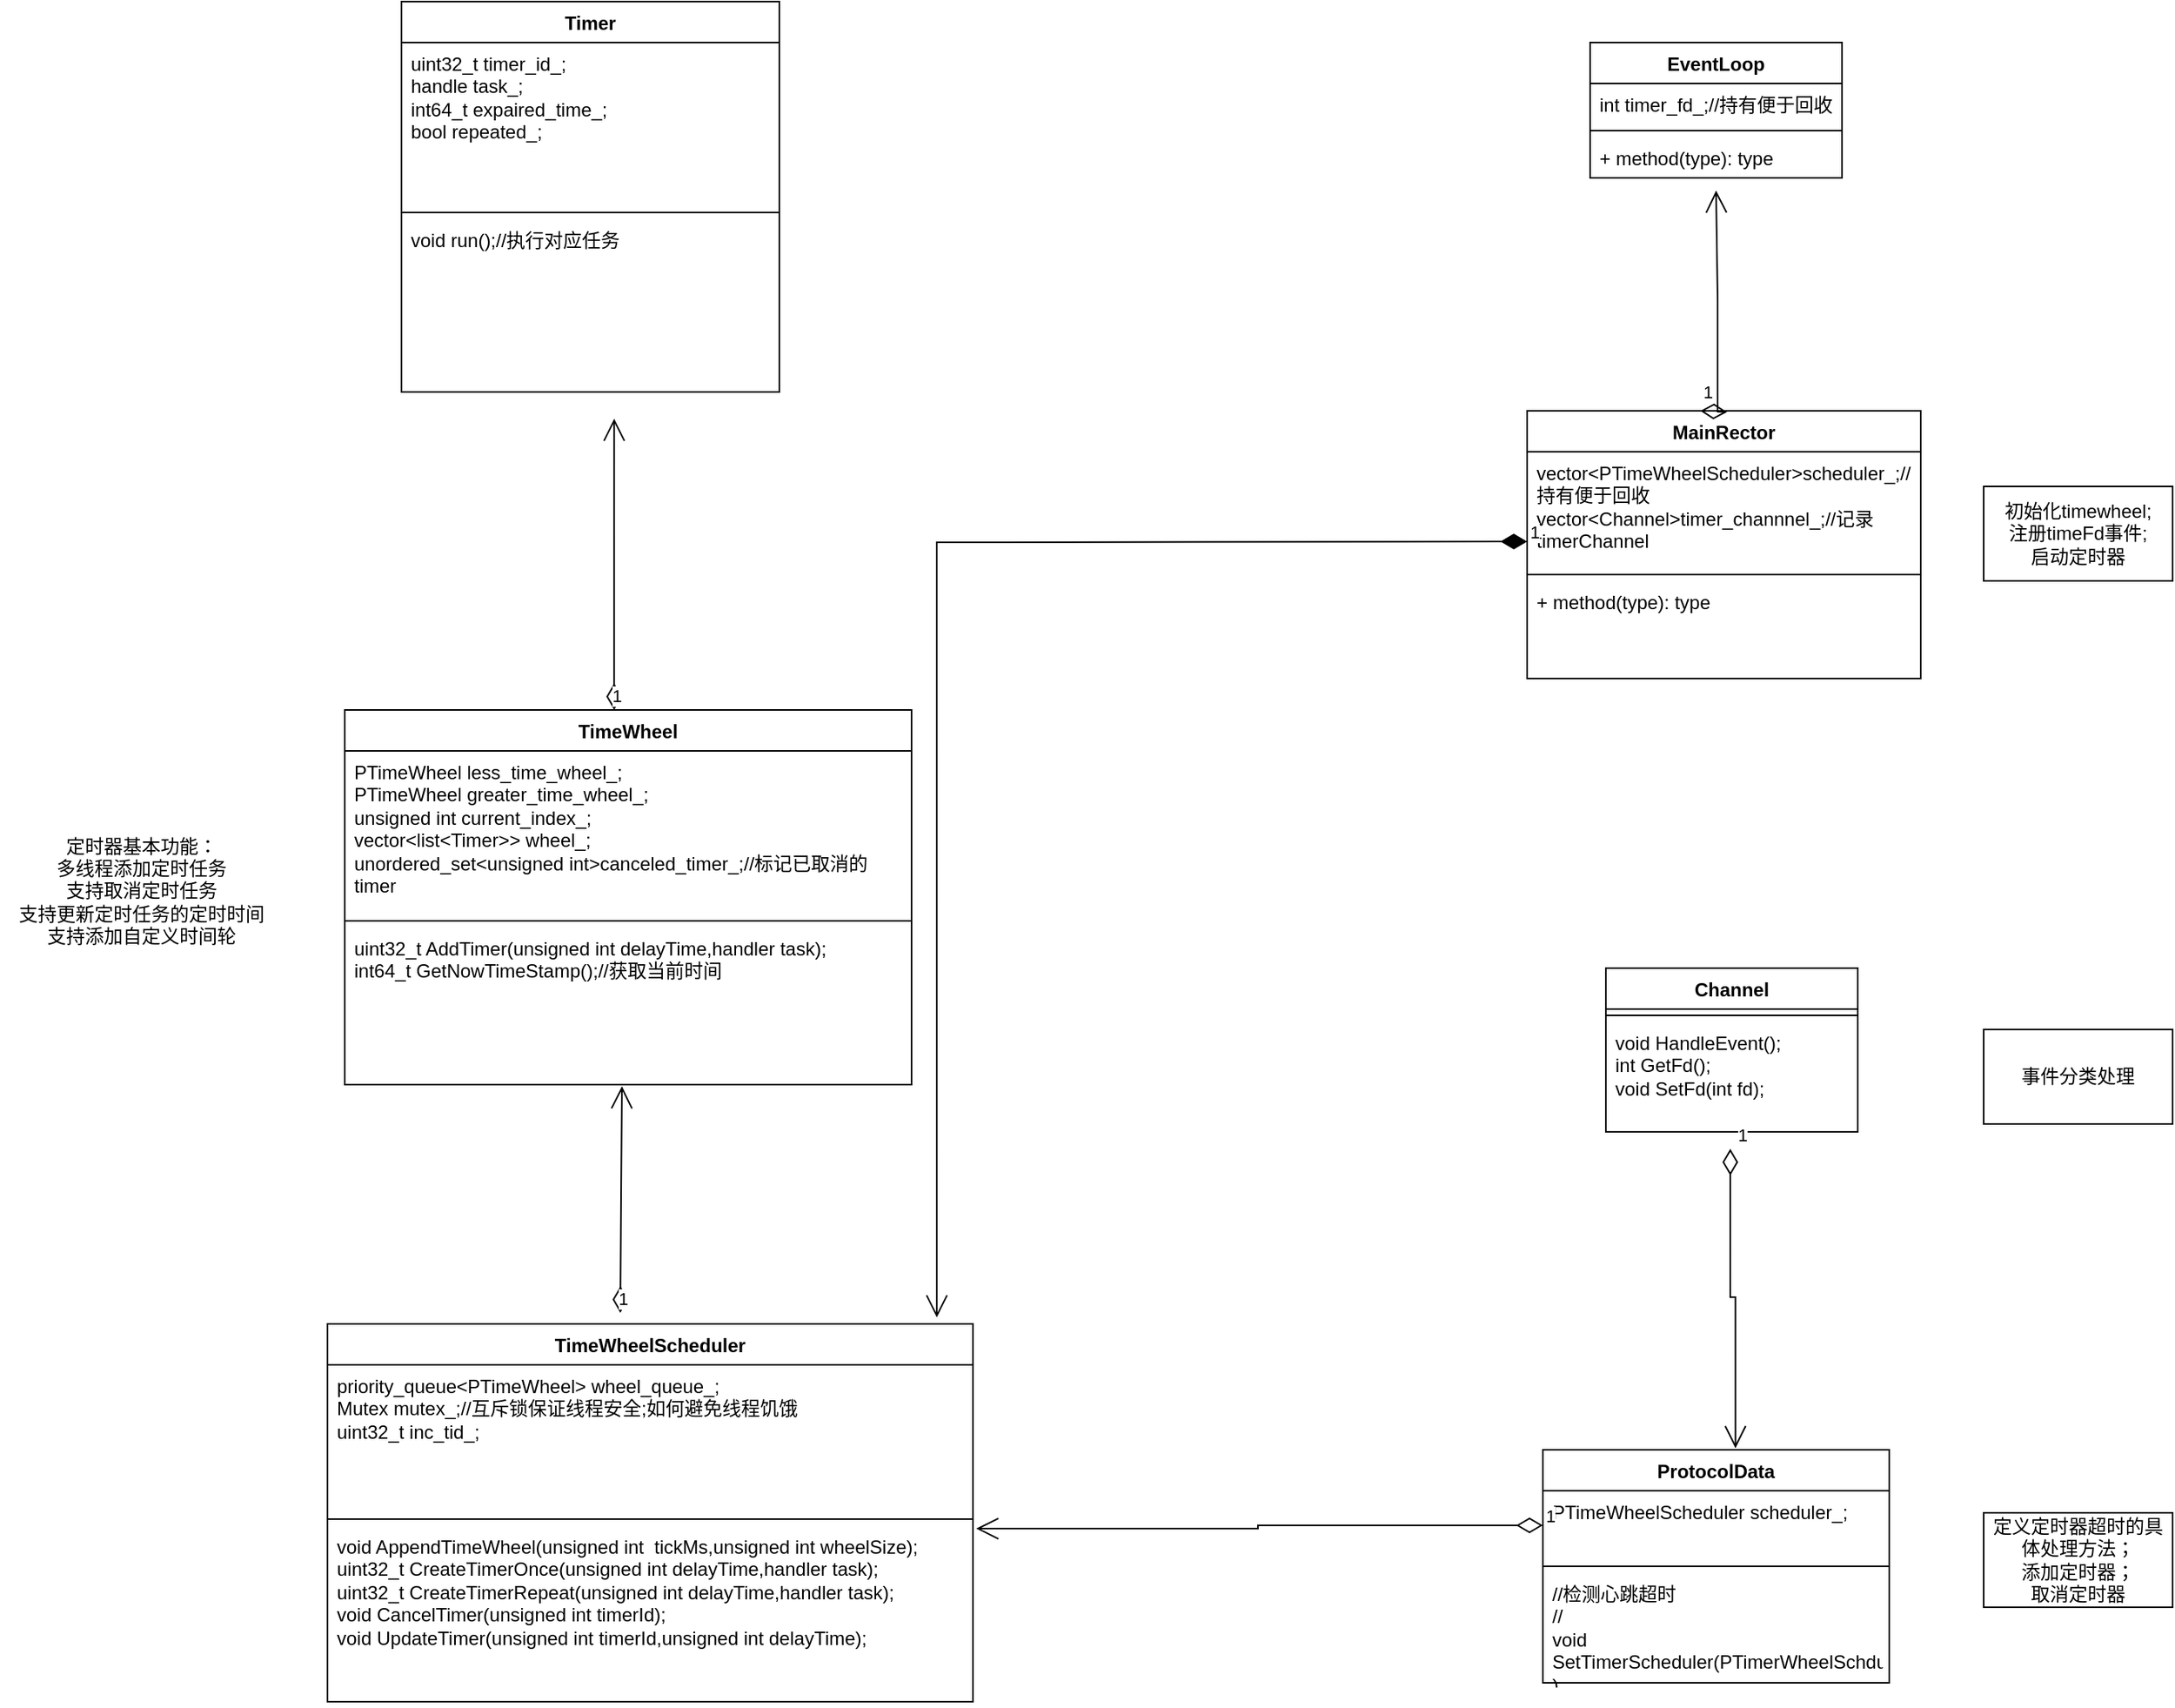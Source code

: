<mxfile version="24.0.5" type="github">
  <diagram id="C5RBs43oDa-KdzZeNtuy" name="Page-1">
    <mxGraphModel dx="1386" dy="759" grid="1" gridSize="10" guides="1" tooltips="1" connect="1" arrows="1" fold="1" page="1" pageScale="1" pageWidth="827" pageHeight="1169" math="0" shadow="0">
      <root>
        <mxCell id="WIyWlLk6GJQsqaUBKTNV-0" />
        <mxCell id="WIyWlLk6GJQsqaUBKTNV-1" parent="WIyWlLk6GJQsqaUBKTNV-0" />
        <mxCell id="grgvb3Z_mrA8_dYUjFH6-4" value="定时器基本功能：&lt;div&gt;多线程添加定时任务&lt;/div&gt;&lt;div&gt;支持取消定时任务&lt;/div&gt;&lt;div&gt;支持更新定时任务的定时时间&lt;/div&gt;&lt;div&gt;支持添加自定义时间轮&lt;/div&gt;" style="text;html=1;align=center;verticalAlign=middle;whiteSpace=wrap;rounded=0;" parent="WIyWlLk6GJQsqaUBKTNV-1" vertex="1">
          <mxGeometry x="10" y="535" width="180" height="100" as="geometry" />
        </mxCell>
        <mxCell id="grgvb3Z_mrA8_dYUjFH6-5" value="TimeWheelScheduler" style="swimlane;fontStyle=1;align=center;verticalAlign=top;childLayout=stackLayout;horizontal=1;startSize=26;horizontalStack=0;resizeParent=1;resizeParentMax=0;resizeLast=0;collapsible=1;marginBottom=0;whiteSpace=wrap;html=1;" parent="WIyWlLk6GJQsqaUBKTNV-1" vertex="1">
          <mxGeometry x="218" y="860" width="410" height="240" as="geometry" />
        </mxCell>
        <mxCell id="grgvb3Z_mrA8_dYUjFH6-6" value="priority_queue&amp;lt;PTimeWheel&amp;gt; wheel_queue_;&lt;div&gt;Mutex mutex_;//互斥锁保证线程安全;如何避免线程饥饿&lt;/div&gt;&lt;div&gt;&lt;span style=&quot;background-color: initial;&quot;&gt;uint32_t&lt;/span&gt;&amp;nbsp;inc_tid_;&lt;/div&gt;&lt;div&gt;&lt;br&gt;&lt;/div&gt;" style="text;strokeColor=none;fillColor=none;align=left;verticalAlign=top;spacingLeft=4;spacingRight=4;overflow=hidden;rotatable=0;points=[[0,0.5],[1,0.5]];portConstraint=eastwest;whiteSpace=wrap;html=1;" parent="grgvb3Z_mrA8_dYUjFH6-5" vertex="1">
          <mxGeometry y="26" width="410" height="94" as="geometry" />
        </mxCell>
        <mxCell id="grgvb3Z_mrA8_dYUjFH6-7" value="" style="line;strokeWidth=1;fillColor=none;align=left;verticalAlign=middle;spacingTop=-1;spacingLeft=3;spacingRight=3;rotatable=0;labelPosition=right;points=[];portConstraint=eastwest;strokeColor=inherit;" parent="grgvb3Z_mrA8_dYUjFH6-5" vertex="1">
          <mxGeometry y="120" width="410" height="8" as="geometry" />
        </mxCell>
        <mxCell id="grgvb3Z_mrA8_dYUjFH6-8" value="void AppendTimeWheel(unsigned int&amp;nbsp; tickMs,unsigned int wheelSize);&lt;br&gt;&lt;div&gt;&lt;span style=&quot;background-color: initial;&quot;&gt;uint32_t&lt;/span&gt;&amp;nbsp;CreateTimerOnce(unsigned int delayTime,handler task);&lt;/div&gt;&lt;div&gt;&lt;span style=&quot;background-color: initial;&quot;&gt;uint32_t&lt;/span&gt;&amp;nbsp;CreateTimerRepeat(unsigned int delayTime,handler task);&lt;br&gt;&lt;/div&gt;&lt;div&gt;void CancelTimer(unsigned int timerId);&lt;/div&gt;&lt;div&gt;void UpdateTimer(&lt;span style=&quot;background-color: initial;&quot;&gt;unsigned int timerId,unsigned int delayTime&lt;/span&gt;&lt;span style=&quot;background-color: initial;&quot;&gt;);&lt;/span&gt;&lt;/div&gt;" style="text;strokeColor=none;fillColor=none;align=left;verticalAlign=top;spacingLeft=4;spacingRight=4;overflow=hidden;rotatable=0;points=[[0,0.5],[1,0.5]];portConstraint=eastwest;whiteSpace=wrap;html=1;" parent="grgvb3Z_mrA8_dYUjFH6-5" vertex="1">
          <mxGeometry y="128" width="410" height="112" as="geometry" />
        </mxCell>
        <mxCell id="grgvb3Z_mrA8_dYUjFH6-19" value="1" style="endArrow=open;html=1;endSize=12;startArrow=diamondThin;startSize=14;startFill=0;edgeStyle=orthogonalEdgeStyle;align=left;verticalAlign=bottom;rounded=0;entryX=0.489;entryY=1.01;entryDx=0;entryDy=0;entryPerimeter=0;" parent="grgvb3Z_mrA8_dYUjFH6-5" target="grgvb3Z_mrA8_dYUjFH6-12" edge="1">
          <mxGeometry x="-1" y="3" relative="1" as="geometry">
            <mxPoint x="186" y="-7" as="sourcePoint" />
            <mxPoint x="346" y="-7" as="targetPoint" />
          </mxGeometry>
        </mxCell>
        <mxCell id="grgvb3Z_mrA8_dYUjFH6-9" value="TimeWheel" style="swimlane;fontStyle=1;align=center;verticalAlign=top;childLayout=stackLayout;horizontal=1;startSize=26;horizontalStack=0;resizeParent=1;resizeParentMax=0;resizeLast=0;collapsible=1;marginBottom=0;whiteSpace=wrap;html=1;" parent="WIyWlLk6GJQsqaUBKTNV-1" vertex="1">
          <mxGeometry x="229" y="470" width="360" height="238" as="geometry" />
        </mxCell>
        <mxCell id="grgvb3Z_mrA8_dYUjFH6-10" value="PTimeWheel less_time_wheel_;&lt;div&gt;PTimeWheel greater_time_wheel_;&lt;br&gt;&lt;/div&gt;&lt;div&gt;unsigned int current_index_;&lt;/div&gt;&lt;div&gt;vector&amp;lt;list&amp;lt;Timer&amp;gt;&amp;gt; wheel_;&lt;/div&gt;&lt;div&gt;unordered_set&amp;lt;unsigned int&amp;gt;canceled_timer_;//标记已取消的timer&lt;/div&gt;" style="text;strokeColor=none;fillColor=none;align=left;verticalAlign=top;spacingLeft=4;spacingRight=4;overflow=hidden;rotatable=0;points=[[0,0.5],[1,0.5]];portConstraint=eastwest;whiteSpace=wrap;html=1;" parent="grgvb3Z_mrA8_dYUjFH6-9" vertex="1">
          <mxGeometry y="26" width="360" height="104" as="geometry" />
        </mxCell>
        <mxCell id="grgvb3Z_mrA8_dYUjFH6-11" value="" style="line;strokeWidth=1;fillColor=none;align=left;verticalAlign=middle;spacingTop=-1;spacingLeft=3;spacingRight=3;rotatable=0;labelPosition=right;points=[];portConstraint=eastwest;strokeColor=inherit;" parent="grgvb3Z_mrA8_dYUjFH6-9" vertex="1">
          <mxGeometry y="130" width="360" height="8" as="geometry" />
        </mxCell>
        <mxCell id="grgvb3Z_mrA8_dYUjFH6-12" value="uint32_t AddTimer(unsigned int delayTime,handler task);&lt;div&gt;int64_t GetNowTimeStamp();//获取当前时间&lt;/div&gt;&lt;div&gt;&lt;br&gt;&lt;/div&gt;&lt;div&gt;&lt;br&gt;&lt;/div&gt;" style="text;strokeColor=none;fillColor=none;align=left;verticalAlign=top;spacingLeft=4;spacingRight=4;overflow=hidden;rotatable=0;points=[[0,0.5],[1,0.5]];portConstraint=eastwest;whiteSpace=wrap;html=1;" parent="grgvb3Z_mrA8_dYUjFH6-9" vertex="1">
          <mxGeometry y="138" width="360" height="100" as="geometry" />
        </mxCell>
        <mxCell id="grgvb3Z_mrA8_dYUjFH6-13" value="Timer" style="swimlane;fontStyle=1;align=center;verticalAlign=top;childLayout=stackLayout;horizontal=1;startSize=26;horizontalStack=0;resizeParent=1;resizeParentMax=0;resizeLast=0;collapsible=1;marginBottom=0;whiteSpace=wrap;html=1;" parent="WIyWlLk6GJQsqaUBKTNV-1" vertex="1">
          <mxGeometry x="265" y="20" width="240" height="248" as="geometry" />
        </mxCell>
        <mxCell id="grgvb3Z_mrA8_dYUjFH6-14" value="uint32_t&amp;nbsp;timer_id_;&lt;div&gt;handle task_;&lt;/div&gt;&lt;div&gt;int64_t expaired_time_;&lt;/div&gt;&lt;div&gt;bool repeated_;&lt;/div&gt;" style="text;strokeColor=none;fillColor=none;align=left;verticalAlign=top;spacingLeft=4;spacingRight=4;overflow=hidden;rotatable=0;points=[[0,0.5],[1,0.5]];portConstraint=eastwest;whiteSpace=wrap;html=1;" parent="grgvb3Z_mrA8_dYUjFH6-13" vertex="1">
          <mxGeometry y="26" width="240" height="104" as="geometry" />
        </mxCell>
        <mxCell id="grgvb3Z_mrA8_dYUjFH6-15" value="" style="line;strokeWidth=1;fillColor=none;align=left;verticalAlign=middle;spacingTop=-1;spacingLeft=3;spacingRight=3;rotatable=0;labelPosition=right;points=[];portConstraint=eastwest;strokeColor=inherit;" parent="grgvb3Z_mrA8_dYUjFH6-13" vertex="1">
          <mxGeometry y="130" width="240" height="8" as="geometry" />
        </mxCell>
        <mxCell id="grgvb3Z_mrA8_dYUjFH6-16" value="void run();//执行对应任务" style="text;strokeColor=none;fillColor=none;align=left;verticalAlign=top;spacingLeft=4;spacingRight=4;overflow=hidden;rotatable=0;points=[[0,0.5],[1,0.5]];portConstraint=eastwest;whiteSpace=wrap;html=1;" parent="grgvb3Z_mrA8_dYUjFH6-13" vertex="1">
          <mxGeometry y="138" width="240" height="110" as="geometry" />
        </mxCell>
        <mxCell id="grgvb3Z_mrA8_dYUjFH6-18" value="1" style="endArrow=open;html=1;endSize=12;startArrow=diamondThin;startSize=14;startFill=0;edgeStyle=orthogonalEdgeStyle;align=left;verticalAlign=bottom;rounded=0;entryX=0.563;entryY=1.154;entryDx=0;entryDy=0;entryPerimeter=0;" parent="WIyWlLk6GJQsqaUBKTNV-1" source="grgvb3Z_mrA8_dYUjFH6-9" target="grgvb3Z_mrA8_dYUjFH6-16" edge="1">
          <mxGeometry x="-1" y="3" relative="1" as="geometry">
            <mxPoint x="410" y="430" as="sourcePoint" />
            <mxPoint x="570" y="430" as="targetPoint" />
            <Array as="points">
              <mxPoint x="400" y="360" />
            </Array>
          </mxGeometry>
        </mxCell>
        <mxCell id="WIjCyXSgkmX-POsPcoma-0" value="ProtocolData" style="swimlane;fontStyle=1;align=center;verticalAlign=top;childLayout=stackLayout;horizontal=1;startSize=26;horizontalStack=0;resizeParent=1;resizeParentMax=0;resizeLast=0;collapsible=1;marginBottom=0;whiteSpace=wrap;html=1;" vertex="1" parent="WIyWlLk6GJQsqaUBKTNV-1">
          <mxGeometry x="990" y="940" width="220" height="148" as="geometry" />
        </mxCell>
        <mxCell id="WIjCyXSgkmX-POsPcoma-1" value="PTimeWheelScheduler scheduler_;" style="text;strokeColor=none;fillColor=none;align=left;verticalAlign=top;spacingLeft=4;spacingRight=4;overflow=hidden;rotatable=0;points=[[0,0.5],[1,0.5]];portConstraint=eastwest;whiteSpace=wrap;html=1;" vertex="1" parent="WIjCyXSgkmX-POsPcoma-0">
          <mxGeometry y="26" width="220" height="44" as="geometry" />
        </mxCell>
        <mxCell id="WIjCyXSgkmX-POsPcoma-2" value="" style="line;strokeWidth=1;fillColor=none;align=left;verticalAlign=middle;spacingTop=-1;spacingLeft=3;spacingRight=3;rotatable=0;labelPosition=right;points=[];portConstraint=eastwest;strokeColor=inherit;" vertex="1" parent="WIjCyXSgkmX-POsPcoma-0">
          <mxGeometry y="70" width="220" height="8" as="geometry" />
        </mxCell>
        <mxCell id="WIjCyXSgkmX-POsPcoma-3" value="//检测心跳超时&lt;div&gt;//&lt;/div&gt;&lt;div&gt;void SetTimerScheduler(PTimerWheelSchduler )&lt;/div&gt;" style="text;strokeColor=none;fillColor=none;align=left;verticalAlign=top;spacingLeft=4;spacingRight=4;overflow=hidden;rotatable=0;points=[[0,0.5],[1,0.5]];portConstraint=eastwest;whiteSpace=wrap;html=1;" vertex="1" parent="WIjCyXSgkmX-POsPcoma-0">
          <mxGeometry y="78" width="220" height="70" as="geometry" />
        </mxCell>
        <mxCell id="WIjCyXSgkmX-POsPcoma-8" value="Channel" style="swimlane;fontStyle=1;align=center;verticalAlign=top;childLayout=stackLayout;horizontal=1;startSize=26;horizontalStack=0;resizeParent=1;resizeParentMax=0;resizeLast=0;collapsible=1;marginBottom=0;whiteSpace=wrap;html=1;" vertex="1" parent="WIyWlLk6GJQsqaUBKTNV-1">
          <mxGeometry x="1030" y="634" width="160" height="104" as="geometry" />
        </mxCell>
        <mxCell id="WIjCyXSgkmX-POsPcoma-10" value="" style="line;strokeWidth=1;fillColor=none;align=left;verticalAlign=middle;spacingTop=-1;spacingLeft=3;spacingRight=3;rotatable=0;labelPosition=right;points=[];portConstraint=eastwest;strokeColor=inherit;" vertex="1" parent="WIjCyXSgkmX-POsPcoma-8">
          <mxGeometry y="26" width="160" height="8" as="geometry" />
        </mxCell>
        <mxCell id="WIjCyXSgkmX-POsPcoma-11" value="void HandleEvent();&lt;div&gt;int GetFd();&lt;/div&gt;&lt;div&gt;void SetFd(int fd);&lt;/div&gt;" style="text;strokeColor=none;fillColor=none;align=left;verticalAlign=top;spacingLeft=4;spacingRight=4;overflow=hidden;rotatable=0;points=[[0,0.5],[1,0.5]];portConstraint=eastwest;whiteSpace=wrap;html=1;" vertex="1" parent="WIjCyXSgkmX-POsPcoma-8">
          <mxGeometry y="34" width="160" height="70" as="geometry" />
        </mxCell>
        <mxCell id="WIjCyXSgkmX-POsPcoma-12" value="MainRector" style="swimlane;fontStyle=1;align=center;verticalAlign=top;childLayout=stackLayout;horizontal=1;startSize=26;horizontalStack=0;resizeParent=1;resizeParentMax=0;resizeLast=0;collapsible=1;marginBottom=0;whiteSpace=wrap;html=1;" vertex="1" parent="WIyWlLk6GJQsqaUBKTNV-1">
          <mxGeometry x="980" y="280" width="250" height="170" as="geometry" />
        </mxCell>
        <mxCell id="WIjCyXSgkmX-POsPcoma-13" value="&lt;div&gt;vector&amp;lt;PTimeWheelScheduler&amp;gt;scheduler_;//持有便于回收&lt;/div&gt;&lt;div&gt;vector&amp;lt;Channel&amp;gt;timer_channnel_;//记录timerChannel&lt;/div&gt;" style="text;strokeColor=none;fillColor=none;align=left;verticalAlign=top;spacingLeft=4;spacingRight=4;overflow=hidden;rotatable=0;points=[[0,0.5],[1,0.5]];portConstraint=eastwest;whiteSpace=wrap;html=1;" vertex="1" parent="WIjCyXSgkmX-POsPcoma-12">
          <mxGeometry y="26" width="250" height="74" as="geometry" />
        </mxCell>
        <mxCell id="WIjCyXSgkmX-POsPcoma-14" value="" style="line;strokeWidth=1;fillColor=none;align=left;verticalAlign=middle;spacingTop=-1;spacingLeft=3;spacingRight=3;rotatable=0;labelPosition=right;points=[];portConstraint=eastwest;strokeColor=inherit;" vertex="1" parent="WIjCyXSgkmX-POsPcoma-12">
          <mxGeometry y="100" width="250" height="8" as="geometry" />
        </mxCell>
        <mxCell id="WIjCyXSgkmX-POsPcoma-15" value="+ method(type): type" style="text;strokeColor=none;fillColor=none;align=left;verticalAlign=top;spacingLeft=4;spacingRight=4;overflow=hidden;rotatable=0;points=[[0,0.5],[1,0.5]];portConstraint=eastwest;whiteSpace=wrap;html=1;" vertex="1" parent="WIjCyXSgkmX-POsPcoma-12">
          <mxGeometry y="108" width="250" height="62" as="geometry" />
        </mxCell>
        <mxCell id="WIjCyXSgkmX-POsPcoma-16" value="1" style="endArrow=open;html=1;endSize=12;startArrow=diamondThin;startSize=14;startFill=1;edgeStyle=orthogonalEdgeStyle;align=left;verticalAlign=bottom;rounded=0;entryX=0.944;entryY=-0.017;entryDx=0;entryDy=0;entryPerimeter=0;" edge="1" parent="WIyWlLk6GJQsqaUBKTNV-1" target="grgvb3Z_mrA8_dYUjFH6-5">
          <mxGeometry x="-1" y="3" relative="1" as="geometry">
            <mxPoint x="980" y="363.04" as="sourcePoint" />
            <mxPoint x="797.09" y="708" as="targetPoint" />
          </mxGeometry>
        </mxCell>
        <mxCell id="WIjCyXSgkmX-POsPcoma-17" value="初始化timewheel;&lt;div&gt;注册timeFd事件;&lt;/div&gt;&lt;div&gt;启动定时器&lt;/div&gt;" style="rounded=0;whiteSpace=wrap;html=1;" vertex="1" parent="WIyWlLk6GJQsqaUBKTNV-1">
          <mxGeometry x="1270" y="328" width="120" height="60" as="geometry" />
        </mxCell>
        <mxCell id="WIjCyXSgkmX-POsPcoma-18" value="EventLoop" style="swimlane;fontStyle=1;align=center;verticalAlign=top;childLayout=stackLayout;horizontal=1;startSize=26;horizontalStack=0;resizeParent=1;resizeParentMax=0;resizeLast=0;collapsible=1;marginBottom=0;whiteSpace=wrap;html=1;" vertex="1" parent="WIyWlLk6GJQsqaUBKTNV-1">
          <mxGeometry x="1020" y="46" width="160" height="86" as="geometry" />
        </mxCell>
        <mxCell id="WIjCyXSgkmX-POsPcoma-19" value="int timer_fd_;//持有便于回收" style="text;strokeColor=none;fillColor=none;align=left;verticalAlign=top;spacingLeft=4;spacingRight=4;overflow=hidden;rotatable=0;points=[[0,0.5],[1,0.5]];portConstraint=eastwest;whiteSpace=wrap;html=1;" vertex="1" parent="WIjCyXSgkmX-POsPcoma-18">
          <mxGeometry y="26" width="160" height="26" as="geometry" />
        </mxCell>
        <mxCell id="WIjCyXSgkmX-POsPcoma-20" value="" style="line;strokeWidth=1;fillColor=none;align=left;verticalAlign=middle;spacingTop=-1;spacingLeft=3;spacingRight=3;rotatable=0;labelPosition=right;points=[];portConstraint=eastwest;strokeColor=inherit;" vertex="1" parent="WIjCyXSgkmX-POsPcoma-18">
          <mxGeometry y="52" width="160" height="8" as="geometry" />
        </mxCell>
        <mxCell id="WIjCyXSgkmX-POsPcoma-21" value="+ method(type): type" style="text;strokeColor=none;fillColor=none;align=left;verticalAlign=top;spacingLeft=4;spacingRight=4;overflow=hidden;rotatable=0;points=[[0,0.5],[1,0.5]];portConstraint=eastwest;whiteSpace=wrap;html=1;" vertex="1" parent="WIjCyXSgkmX-POsPcoma-18">
          <mxGeometry y="60" width="160" height="26" as="geometry" />
        </mxCell>
        <mxCell id="WIjCyXSgkmX-POsPcoma-22" value="1" style="endArrow=open;html=1;endSize=12;startArrow=diamondThin;startSize=14;startFill=0;edgeStyle=orthogonalEdgeStyle;align=left;verticalAlign=bottom;rounded=0;entryX=1.005;entryY=0.018;entryDx=0;entryDy=0;entryPerimeter=0;exitX=0;exitY=0.5;exitDx=0;exitDy=0;" edge="1" parent="WIyWlLk6GJQsqaUBKTNV-1" source="WIjCyXSgkmX-POsPcoma-1" target="grgvb3Z_mrA8_dYUjFH6-8">
          <mxGeometry x="-1" y="3" relative="1" as="geometry">
            <mxPoint x="790" y="1050" as="sourcePoint" />
            <mxPoint x="950" y="1050" as="targetPoint" />
          </mxGeometry>
        </mxCell>
        <mxCell id="WIjCyXSgkmX-POsPcoma-23" value="定义定时器超时的具体处理方法；&lt;div&gt;添加定时器；&lt;/div&gt;&lt;div&gt;取消定时器&lt;/div&gt;" style="rounded=0;whiteSpace=wrap;html=1;" vertex="1" parent="WIyWlLk6GJQsqaUBKTNV-1">
          <mxGeometry x="1270" y="980" width="120" height="60" as="geometry" />
        </mxCell>
        <mxCell id="WIjCyXSgkmX-POsPcoma-24" value="事件分类处理" style="rounded=0;whiteSpace=wrap;html=1;" vertex="1" parent="WIyWlLk6GJQsqaUBKTNV-1">
          <mxGeometry x="1270" y="673" width="120" height="60" as="geometry" />
        </mxCell>
        <mxCell id="WIjCyXSgkmX-POsPcoma-25" value="1" style="endArrow=open;html=1;endSize=12;startArrow=diamondThin;startSize=14;startFill=0;edgeStyle=orthogonalEdgeStyle;align=left;verticalAlign=bottom;rounded=0;entryX=0.556;entryY=-0.007;entryDx=0;entryDy=0;entryPerimeter=0;exitX=0.494;exitY=1.154;exitDx=0;exitDy=0;exitPerimeter=0;" edge="1" parent="WIyWlLk6GJQsqaUBKTNV-1" source="WIjCyXSgkmX-POsPcoma-11" target="WIjCyXSgkmX-POsPcoma-0">
          <mxGeometry x="-1" y="3" relative="1" as="geometry">
            <mxPoint x="1090" y="800" as="sourcePoint" />
            <mxPoint x="1250" y="800" as="targetPoint" />
            <Array as="points">
              <mxPoint x="1110" y="843" />
              <mxPoint x="1119" y="843" />
            </Array>
          </mxGeometry>
        </mxCell>
        <mxCell id="WIjCyXSgkmX-POsPcoma-26" value="1" style="endArrow=open;html=1;endSize=12;startArrow=diamondThin;startSize=14;startFill=0;edgeStyle=orthogonalEdgeStyle;align=left;verticalAlign=bottom;rounded=0;" edge="1" parent="WIyWlLk6GJQsqaUBKTNV-1">
          <mxGeometry x="-1" y="3" relative="1" as="geometry">
            <mxPoint x="1090" y="280" as="sourcePoint" />
            <mxPoint x="1100" y="140" as="targetPoint" />
          </mxGeometry>
        </mxCell>
      </root>
    </mxGraphModel>
  </diagram>
</mxfile>
